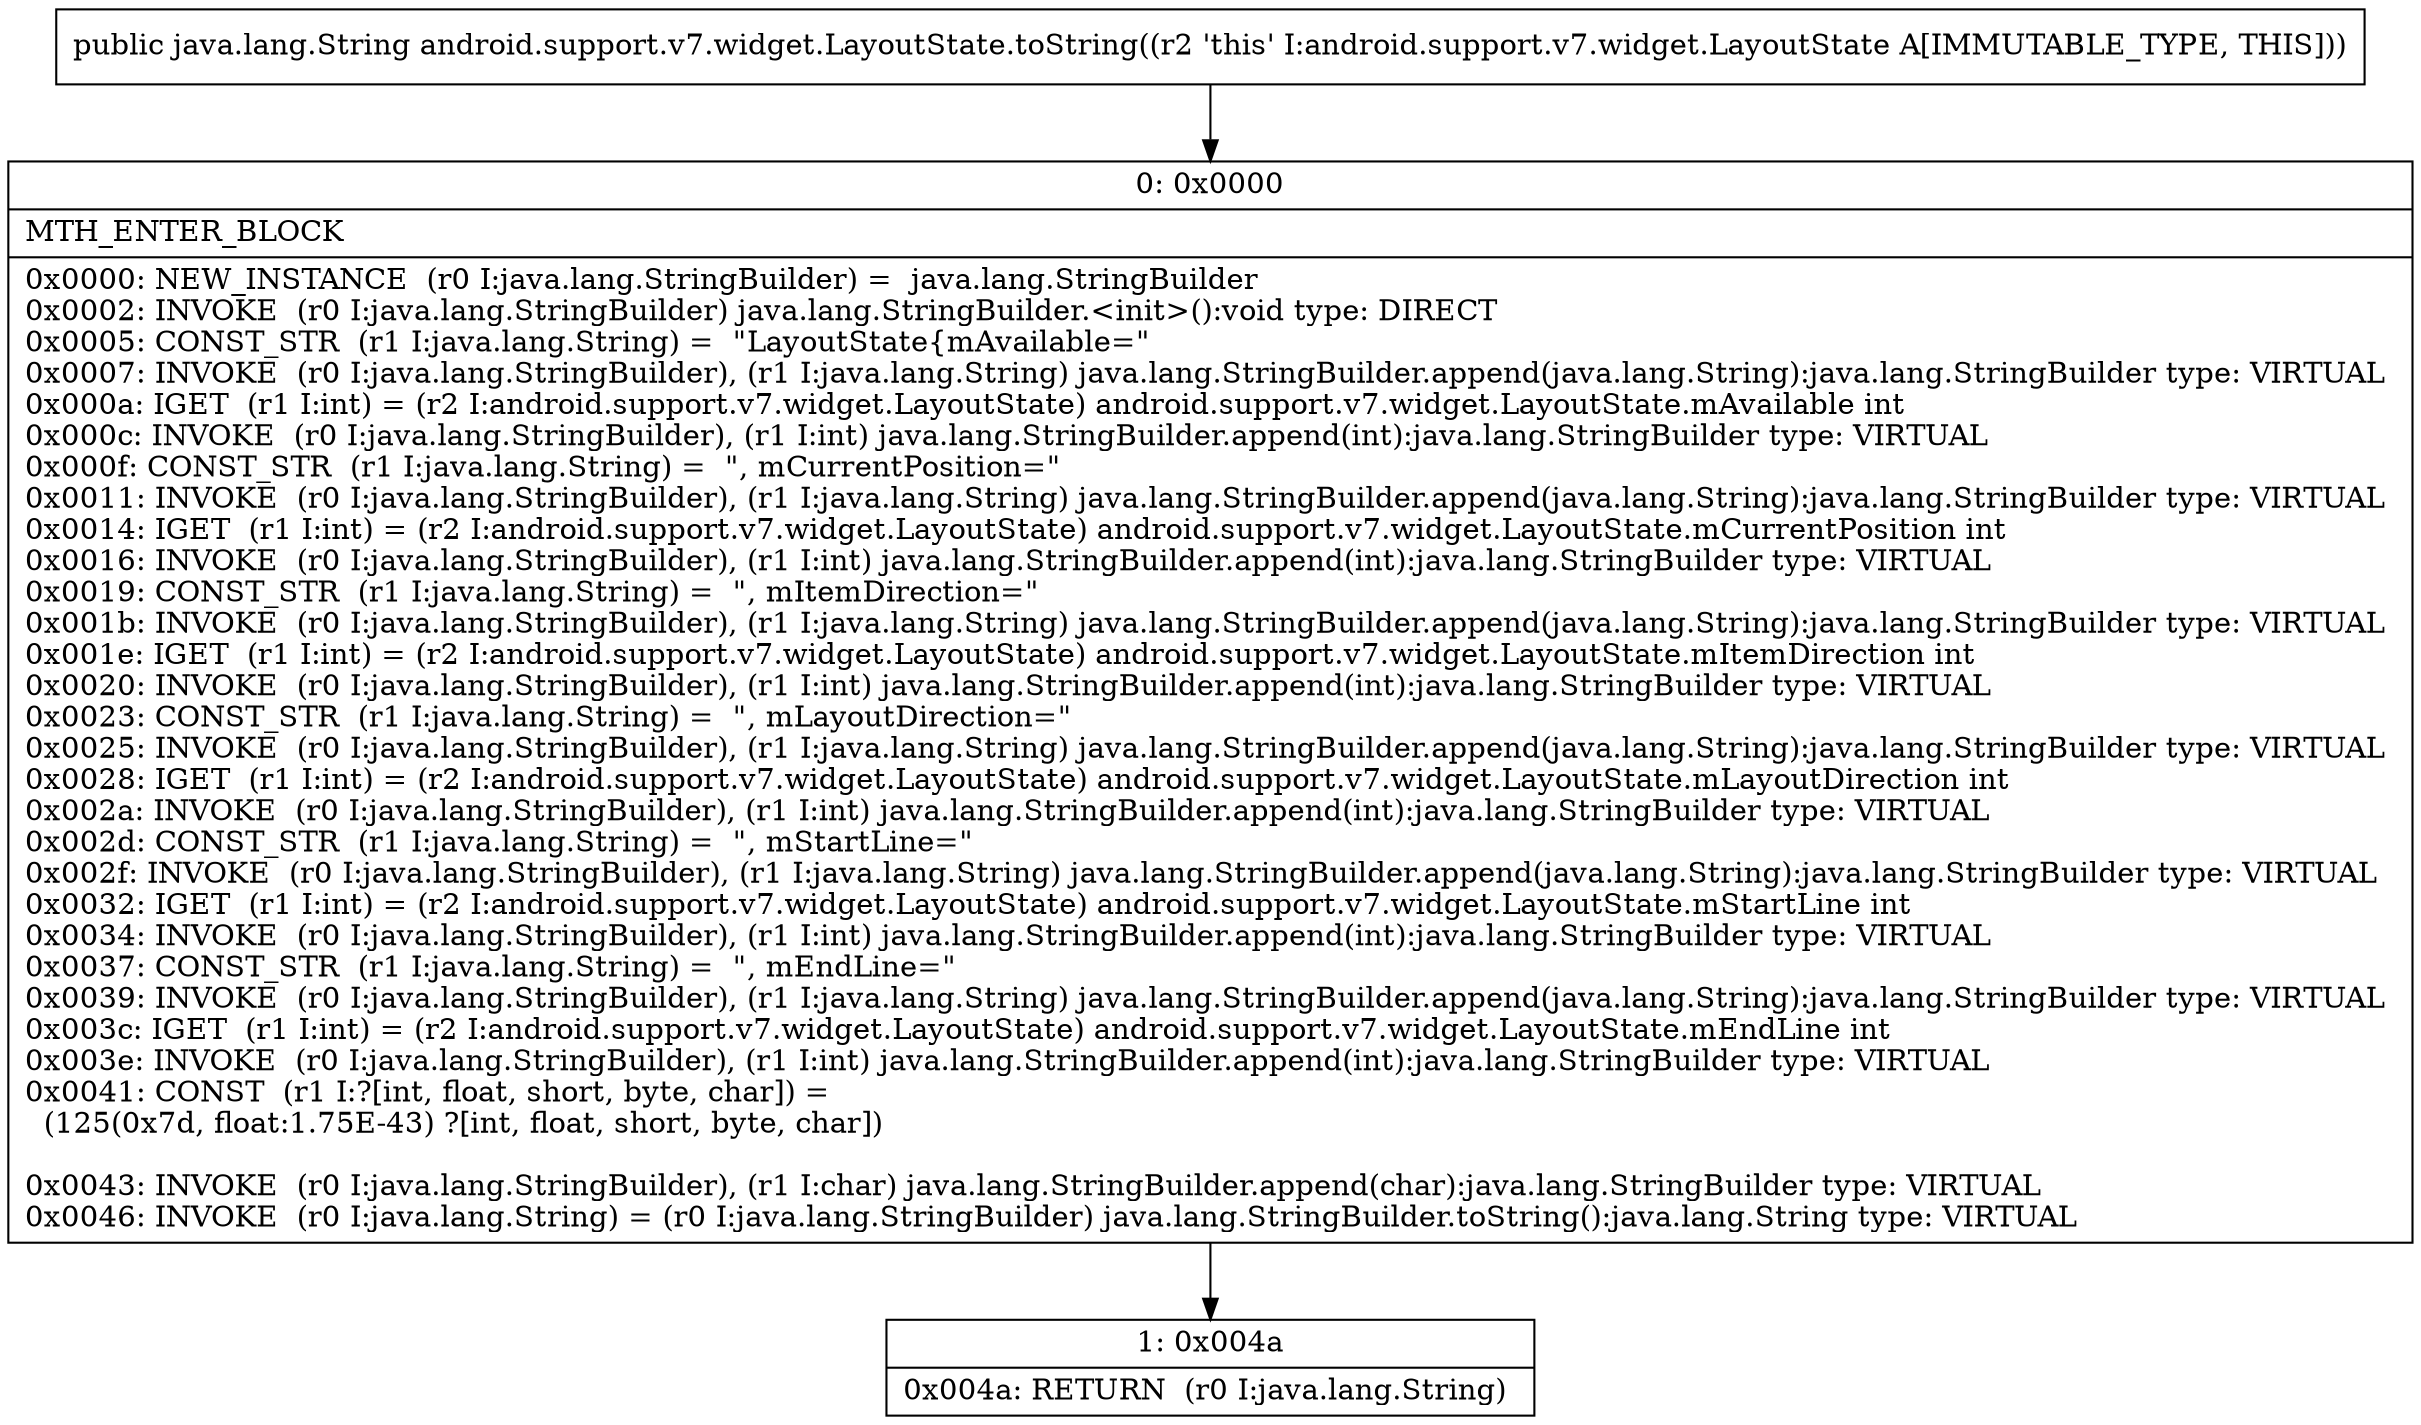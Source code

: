 digraph "CFG forandroid.support.v7.widget.LayoutState.toString()Ljava\/lang\/String;" {
Node_0 [shape=record,label="{0\:\ 0x0000|MTH_ENTER_BLOCK\l|0x0000: NEW_INSTANCE  (r0 I:java.lang.StringBuilder) =  java.lang.StringBuilder \l0x0002: INVOKE  (r0 I:java.lang.StringBuilder) java.lang.StringBuilder.\<init\>():void type: DIRECT \l0x0005: CONST_STR  (r1 I:java.lang.String) =  \"LayoutState\{mAvailable=\" \l0x0007: INVOKE  (r0 I:java.lang.StringBuilder), (r1 I:java.lang.String) java.lang.StringBuilder.append(java.lang.String):java.lang.StringBuilder type: VIRTUAL \l0x000a: IGET  (r1 I:int) = (r2 I:android.support.v7.widget.LayoutState) android.support.v7.widget.LayoutState.mAvailable int \l0x000c: INVOKE  (r0 I:java.lang.StringBuilder), (r1 I:int) java.lang.StringBuilder.append(int):java.lang.StringBuilder type: VIRTUAL \l0x000f: CONST_STR  (r1 I:java.lang.String) =  \", mCurrentPosition=\" \l0x0011: INVOKE  (r0 I:java.lang.StringBuilder), (r1 I:java.lang.String) java.lang.StringBuilder.append(java.lang.String):java.lang.StringBuilder type: VIRTUAL \l0x0014: IGET  (r1 I:int) = (r2 I:android.support.v7.widget.LayoutState) android.support.v7.widget.LayoutState.mCurrentPosition int \l0x0016: INVOKE  (r0 I:java.lang.StringBuilder), (r1 I:int) java.lang.StringBuilder.append(int):java.lang.StringBuilder type: VIRTUAL \l0x0019: CONST_STR  (r1 I:java.lang.String) =  \", mItemDirection=\" \l0x001b: INVOKE  (r0 I:java.lang.StringBuilder), (r1 I:java.lang.String) java.lang.StringBuilder.append(java.lang.String):java.lang.StringBuilder type: VIRTUAL \l0x001e: IGET  (r1 I:int) = (r2 I:android.support.v7.widget.LayoutState) android.support.v7.widget.LayoutState.mItemDirection int \l0x0020: INVOKE  (r0 I:java.lang.StringBuilder), (r1 I:int) java.lang.StringBuilder.append(int):java.lang.StringBuilder type: VIRTUAL \l0x0023: CONST_STR  (r1 I:java.lang.String) =  \", mLayoutDirection=\" \l0x0025: INVOKE  (r0 I:java.lang.StringBuilder), (r1 I:java.lang.String) java.lang.StringBuilder.append(java.lang.String):java.lang.StringBuilder type: VIRTUAL \l0x0028: IGET  (r1 I:int) = (r2 I:android.support.v7.widget.LayoutState) android.support.v7.widget.LayoutState.mLayoutDirection int \l0x002a: INVOKE  (r0 I:java.lang.StringBuilder), (r1 I:int) java.lang.StringBuilder.append(int):java.lang.StringBuilder type: VIRTUAL \l0x002d: CONST_STR  (r1 I:java.lang.String) =  \", mStartLine=\" \l0x002f: INVOKE  (r0 I:java.lang.StringBuilder), (r1 I:java.lang.String) java.lang.StringBuilder.append(java.lang.String):java.lang.StringBuilder type: VIRTUAL \l0x0032: IGET  (r1 I:int) = (r2 I:android.support.v7.widget.LayoutState) android.support.v7.widget.LayoutState.mStartLine int \l0x0034: INVOKE  (r0 I:java.lang.StringBuilder), (r1 I:int) java.lang.StringBuilder.append(int):java.lang.StringBuilder type: VIRTUAL \l0x0037: CONST_STR  (r1 I:java.lang.String) =  \", mEndLine=\" \l0x0039: INVOKE  (r0 I:java.lang.StringBuilder), (r1 I:java.lang.String) java.lang.StringBuilder.append(java.lang.String):java.lang.StringBuilder type: VIRTUAL \l0x003c: IGET  (r1 I:int) = (r2 I:android.support.v7.widget.LayoutState) android.support.v7.widget.LayoutState.mEndLine int \l0x003e: INVOKE  (r0 I:java.lang.StringBuilder), (r1 I:int) java.lang.StringBuilder.append(int):java.lang.StringBuilder type: VIRTUAL \l0x0041: CONST  (r1 I:?[int, float, short, byte, char]) = \l  (125(0x7d, float:1.75E\-43) ?[int, float, short, byte, char])\l \l0x0043: INVOKE  (r0 I:java.lang.StringBuilder), (r1 I:char) java.lang.StringBuilder.append(char):java.lang.StringBuilder type: VIRTUAL \l0x0046: INVOKE  (r0 I:java.lang.String) = (r0 I:java.lang.StringBuilder) java.lang.StringBuilder.toString():java.lang.String type: VIRTUAL \l}"];
Node_1 [shape=record,label="{1\:\ 0x004a|0x004a: RETURN  (r0 I:java.lang.String) \l}"];
MethodNode[shape=record,label="{public java.lang.String android.support.v7.widget.LayoutState.toString((r2 'this' I:android.support.v7.widget.LayoutState A[IMMUTABLE_TYPE, THIS])) }"];
MethodNode -> Node_0;
Node_0 -> Node_1;
}

